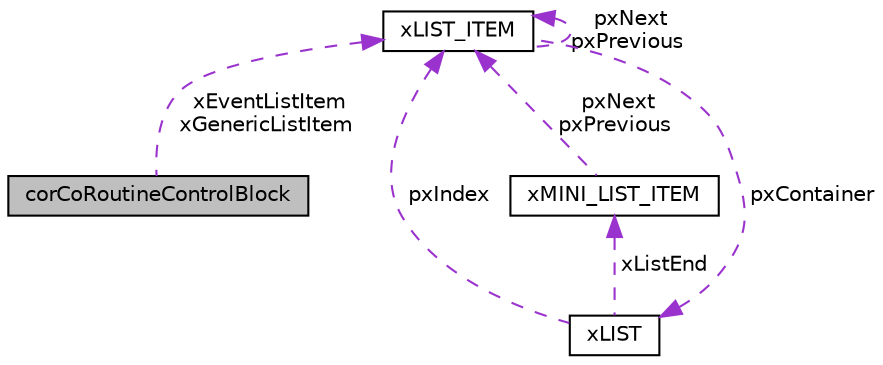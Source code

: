 digraph "corCoRoutineControlBlock"
{
 // LATEX_PDF_SIZE
  edge [fontname="Helvetica",fontsize="10",labelfontname="Helvetica",labelfontsize="10"];
  node [fontname="Helvetica",fontsize="10",shape=record];
  Node1 [label="corCoRoutineControlBlock",height=0.2,width=0.4,color="black", fillcolor="grey75", style="filled", fontcolor="black",tooltip=" "];
  Node2 -> Node1 [dir="back",color="darkorchid3",fontsize="10",style="dashed",label=" xEventListItem\nxGenericListItem" ,fontname="Helvetica"];
  Node2 [label="xLIST_ITEM",height=0.2,width=0.4,color="black", fillcolor="white", style="filled",URL="$structx_l_i_s_t___i_t_e_m.html",tooltip=" "];
  Node2 -> Node2 [dir="back",color="darkorchid3",fontsize="10",style="dashed",label=" pxNext\npxPrevious" ,fontname="Helvetica"];
  Node3 -> Node2 [dir="back",color="darkorchid3",fontsize="10",style="dashed",label=" pxContainer" ,fontname="Helvetica"];
  Node3 [label="xLIST",height=0.2,width=0.4,color="black", fillcolor="white", style="filled",URL="$structx_l_i_s_t.html",tooltip=" "];
  Node4 -> Node3 [dir="back",color="darkorchid3",fontsize="10",style="dashed",label=" xListEnd" ,fontname="Helvetica"];
  Node4 [label="xMINI_LIST_ITEM",height=0.2,width=0.4,color="black", fillcolor="white", style="filled",URL="$structx_m_i_n_i___l_i_s_t___i_t_e_m.html",tooltip=" "];
  Node2 -> Node4 [dir="back",color="darkorchid3",fontsize="10",style="dashed",label=" pxNext\npxPrevious" ,fontname="Helvetica"];
  Node2 -> Node3 [dir="back",color="darkorchid3",fontsize="10",style="dashed",label=" pxIndex" ,fontname="Helvetica"];
}
